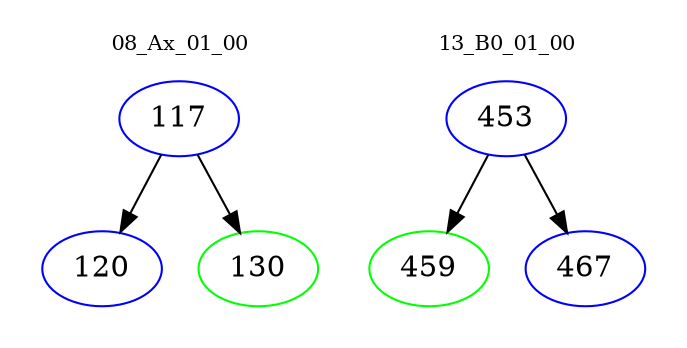 digraph{
subgraph cluster_0 {
color = white
label = "08_Ax_01_00";
fontsize=10;
T0_117 [label="117", color="blue"]
T0_117 -> T0_120 [color="black"]
T0_120 [label="120", color="blue"]
T0_117 -> T0_130 [color="black"]
T0_130 [label="130", color="green"]
}
subgraph cluster_1 {
color = white
label = "13_B0_01_00";
fontsize=10;
T1_453 [label="453", color="blue"]
T1_453 -> T1_459 [color="black"]
T1_459 [label="459", color="green"]
T1_453 -> T1_467 [color="black"]
T1_467 [label="467", color="blue"]
}
}

